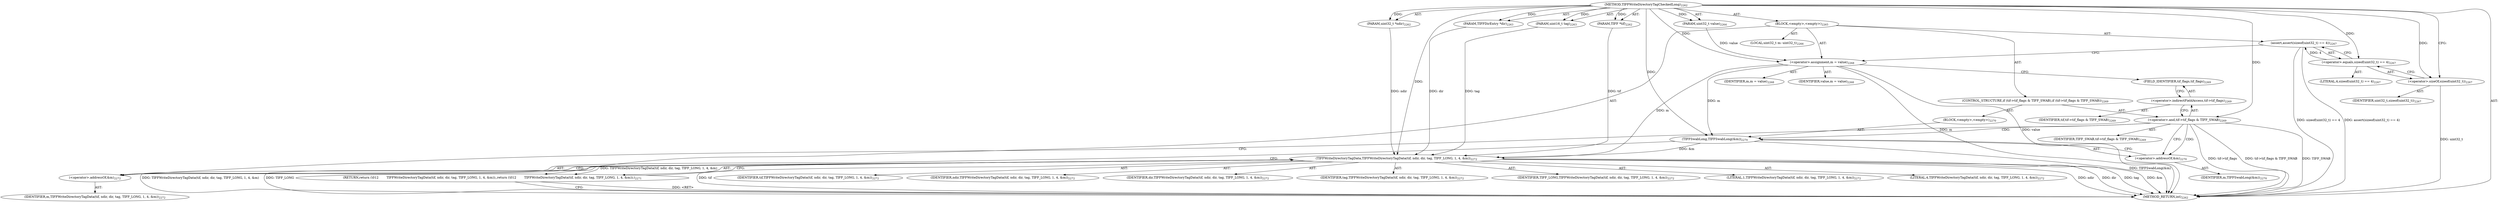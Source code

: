 digraph "TIFFWriteDirectoryTagCheckedLong" {  
"70076" [label = <(METHOD,TIFFWriteDirectoryTagCheckedLong)<SUB>2262</SUB>> ]
"70077" [label = <(PARAM,TIFF *tif)<SUB>2262</SUB>> ]
"70078" [label = <(PARAM,uint32_t *ndir)<SUB>2262</SUB>> ]
"70079" [label = <(PARAM,TIFFDirEntry *dir)<SUB>2263</SUB>> ]
"70080" [label = <(PARAM,uint16_t tag)<SUB>2263</SUB>> ]
"70081" [label = <(PARAM,uint32_t value)<SUB>2264</SUB>> ]
"70082" [label = <(BLOCK,&lt;empty&gt;,&lt;empty&gt;)<SUB>2265</SUB>> ]
"70083" [label = <(LOCAL,uint32_t m: uint32_t)<SUB>2266</SUB>> ]
"70084" [label = <(assert,assert(sizeof(uint32_t) == 4))<SUB>2267</SUB>> ]
"70085" [label = <(&lt;operator&gt;.equals,sizeof(uint32_t) == 4)<SUB>2267</SUB>> ]
"70086" [label = <(&lt;operator&gt;.sizeOf,sizeof(uint32_t))<SUB>2267</SUB>> ]
"70087" [label = <(IDENTIFIER,uint32_t,sizeof(uint32_t))<SUB>2267</SUB>> ]
"70088" [label = <(LITERAL,4,sizeof(uint32_t) == 4)<SUB>2267</SUB>> ]
"70089" [label = <(&lt;operator&gt;.assignment,m = value)<SUB>2268</SUB>> ]
"70090" [label = <(IDENTIFIER,m,m = value)<SUB>2268</SUB>> ]
"70091" [label = <(IDENTIFIER,value,m = value)<SUB>2268</SUB>> ]
"70092" [label = <(CONTROL_STRUCTURE,if (tif-&gt;tif_flags &amp; TIFF_SWAB),if (tif-&gt;tif_flags &amp; TIFF_SWAB))<SUB>2269</SUB>> ]
"70093" [label = <(&lt;operator&gt;.and,tif-&gt;tif_flags &amp; TIFF_SWAB)<SUB>2269</SUB>> ]
"70094" [label = <(&lt;operator&gt;.indirectFieldAccess,tif-&gt;tif_flags)<SUB>2269</SUB>> ]
"70095" [label = <(IDENTIFIER,tif,tif-&gt;tif_flags &amp; TIFF_SWAB)<SUB>2269</SUB>> ]
"70096" [label = <(FIELD_IDENTIFIER,tif_flags,tif_flags)<SUB>2269</SUB>> ]
"70097" [label = <(IDENTIFIER,TIFF_SWAB,tif-&gt;tif_flags &amp; TIFF_SWAB)<SUB>2269</SUB>> ]
"70098" [label = <(BLOCK,&lt;empty&gt;,&lt;empty&gt;)<SUB>2270</SUB>> ]
"70099" [label = <(TIFFSwabLong,TIFFSwabLong(&amp;m))<SUB>2270</SUB>> ]
"70100" [label = <(&lt;operator&gt;.addressOf,&amp;m)<SUB>2270</SUB>> ]
"70101" [label = <(IDENTIFIER,m,TIFFSwabLong(&amp;m))<SUB>2270</SUB>> ]
"70102" [label = <(RETURN,return (\012        TIFFWriteDirectoryTagData(tif, ndir, dir, tag, TIFF_LONG, 1, 4, &amp;m));,return (\012        TIFFWriteDirectoryTagData(tif, ndir, dir, tag, TIFF_LONG, 1, 4, &amp;m));)<SUB>2271</SUB>> ]
"70103" [label = <(TIFFWriteDirectoryTagData,TIFFWriteDirectoryTagData(tif, ndir, dir, tag, TIFF_LONG, 1, 4, &amp;m))<SUB>2272</SUB>> ]
"70104" [label = <(IDENTIFIER,tif,TIFFWriteDirectoryTagData(tif, ndir, dir, tag, TIFF_LONG, 1, 4, &amp;m))<SUB>2272</SUB>> ]
"70105" [label = <(IDENTIFIER,ndir,TIFFWriteDirectoryTagData(tif, ndir, dir, tag, TIFF_LONG, 1, 4, &amp;m))<SUB>2272</SUB>> ]
"70106" [label = <(IDENTIFIER,dir,TIFFWriteDirectoryTagData(tif, ndir, dir, tag, TIFF_LONG, 1, 4, &amp;m))<SUB>2272</SUB>> ]
"70107" [label = <(IDENTIFIER,tag,TIFFWriteDirectoryTagData(tif, ndir, dir, tag, TIFF_LONG, 1, 4, &amp;m))<SUB>2272</SUB>> ]
"70108" [label = <(IDENTIFIER,TIFF_LONG,TIFFWriteDirectoryTagData(tif, ndir, dir, tag, TIFF_LONG, 1, 4, &amp;m))<SUB>2272</SUB>> ]
"70109" [label = <(LITERAL,1,TIFFWriteDirectoryTagData(tif, ndir, dir, tag, TIFF_LONG, 1, 4, &amp;m))<SUB>2272</SUB>> ]
"70110" [label = <(LITERAL,4,TIFFWriteDirectoryTagData(tif, ndir, dir, tag, TIFF_LONG, 1, 4, &amp;m))<SUB>2272</SUB>> ]
"70111" [label = <(&lt;operator&gt;.addressOf,&amp;m)<SUB>2272</SUB>> ]
"70112" [label = <(IDENTIFIER,m,TIFFWriteDirectoryTagData(tif, ndir, dir, tag, TIFF_LONG, 1, 4, &amp;m))<SUB>2272</SUB>> ]
"70113" [label = <(METHOD_RETURN,int)<SUB>2262</SUB>> ]
  "70076" -> "70077"  [ label = "AST: "] 
  "70076" -> "70078"  [ label = "AST: "] 
  "70076" -> "70079"  [ label = "AST: "] 
  "70076" -> "70080"  [ label = "AST: "] 
  "70076" -> "70081"  [ label = "AST: "] 
  "70076" -> "70082"  [ label = "AST: "] 
  "70076" -> "70113"  [ label = "AST: "] 
  "70082" -> "70083"  [ label = "AST: "] 
  "70082" -> "70084"  [ label = "AST: "] 
  "70082" -> "70089"  [ label = "AST: "] 
  "70082" -> "70092"  [ label = "AST: "] 
  "70082" -> "70102"  [ label = "AST: "] 
  "70084" -> "70085"  [ label = "AST: "] 
  "70085" -> "70086"  [ label = "AST: "] 
  "70085" -> "70088"  [ label = "AST: "] 
  "70086" -> "70087"  [ label = "AST: "] 
  "70089" -> "70090"  [ label = "AST: "] 
  "70089" -> "70091"  [ label = "AST: "] 
  "70092" -> "70093"  [ label = "AST: "] 
  "70092" -> "70098"  [ label = "AST: "] 
  "70093" -> "70094"  [ label = "AST: "] 
  "70093" -> "70097"  [ label = "AST: "] 
  "70094" -> "70095"  [ label = "AST: "] 
  "70094" -> "70096"  [ label = "AST: "] 
  "70098" -> "70099"  [ label = "AST: "] 
  "70099" -> "70100"  [ label = "AST: "] 
  "70100" -> "70101"  [ label = "AST: "] 
  "70102" -> "70103"  [ label = "AST: "] 
  "70103" -> "70104"  [ label = "AST: "] 
  "70103" -> "70105"  [ label = "AST: "] 
  "70103" -> "70106"  [ label = "AST: "] 
  "70103" -> "70107"  [ label = "AST: "] 
  "70103" -> "70108"  [ label = "AST: "] 
  "70103" -> "70109"  [ label = "AST: "] 
  "70103" -> "70110"  [ label = "AST: "] 
  "70103" -> "70111"  [ label = "AST: "] 
  "70111" -> "70112"  [ label = "AST: "] 
  "70084" -> "70089"  [ label = "CFG: "] 
  "70089" -> "70096"  [ label = "CFG: "] 
  "70102" -> "70113"  [ label = "CFG: "] 
  "70085" -> "70084"  [ label = "CFG: "] 
  "70093" -> "70100"  [ label = "CFG: "] 
  "70093" -> "70111"  [ label = "CFG: "] 
  "70103" -> "70102"  [ label = "CFG: "] 
  "70086" -> "70085"  [ label = "CFG: "] 
  "70094" -> "70093"  [ label = "CFG: "] 
  "70099" -> "70111"  [ label = "CFG: "] 
  "70111" -> "70103"  [ label = "CFG: "] 
  "70096" -> "70094"  [ label = "CFG: "] 
  "70100" -> "70099"  [ label = "CFG: "] 
  "70076" -> "70086"  [ label = "CFG: "] 
  "70102" -> "70113"  [ label = "DDG: &lt;RET&gt;"] 
  "70084" -> "70113"  [ label = "DDG: sizeof(uint32_t) == 4"] 
  "70084" -> "70113"  [ label = "DDG: assert(sizeof(uint32_t) == 4)"] 
  "70089" -> "70113"  [ label = "DDG: m"] 
  "70089" -> "70113"  [ label = "DDG: value"] 
  "70093" -> "70113"  [ label = "DDG: tif-&gt;tif_flags"] 
  "70093" -> "70113"  [ label = "DDG: tif-&gt;tif_flags &amp; TIFF_SWAB"] 
  "70099" -> "70113"  [ label = "DDG: TIFFSwabLong(&amp;m)"] 
  "70103" -> "70113"  [ label = "DDG: tif"] 
  "70103" -> "70113"  [ label = "DDG: ndir"] 
  "70103" -> "70113"  [ label = "DDG: dir"] 
  "70103" -> "70113"  [ label = "DDG: tag"] 
  "70103" -> "70113"  [ label = "DDG: &amp;m"] 
  "70103" -> "70113"  [ label = "DDG: TIFFWriteDirectoryTagData(tif, ndir, dir, tag, TIFF_LONG, 1, 4, &amp;m)"] 
  "70086" -> "70113"  [ label = "DDG: uint32_t"] 
  "70103" -> "70113"  [ label = "DDG: TIFF_LONG"] 
  "70093" -> "70113"  [ label = "DDG: TIFF_SWAB"] 
  "70076" -> "70077"  [ label = "DDG: "] 
  "70076" -> "70078"  [ label = "DDG: "] 
  "70076" -> "70079"  [ label = "DDG: "] 
  "70076" -> "70080"  [ label = "DDG: "] 
  "70076" -> "70081"  [ label = "DDG: "] 
  "70081" -> "70089"  [ label = "DDG: value"] 
  "70076" -> "70089"  [ label = "DDG: "] 
  "70103" -> "70102"  [ label = "DDG: TIFFWriteDirectoryTagData(tif, ndir, dir, tag, TIFF_LONG, 1, 4, &amp;m)"] 
  "70085" -> "70084"  [ label = "DDG: 4"] 
  "70076" -> "70085"  [ label = "DDG: "] 
  "70076" -> "70093"  [ label = "DDG: "] 
  "70077" -> "70103"  [ label = "DDG: tif"] 
  "70076" -> "70103"  [ label = "DDG: "] 
  "70078" -> "70103"  [ label = "DDG: ndir"] 
  "70079" -> "70103"  [ label = "DDG: dir"] 
  "70080" -> "70103"  [ label = "DDG: tag"] 
  "70099" -> "70103"  [ label = "DDG: &amp;m"] 
  "70089" -> "70103"  [ label = "DDG: m"] 
  "70076" -> "70086"  [ label = "DDG: "] 
  "70089" -> "70099"  [ label = "DDG: m"] 
  "70076" -> "70099"  [ label = "DDG: "] 
  "70093" -> "70100"  [ label = "CDG: "] 
  "70093" -> "70099"  [ label = "CDG: "] 
}
